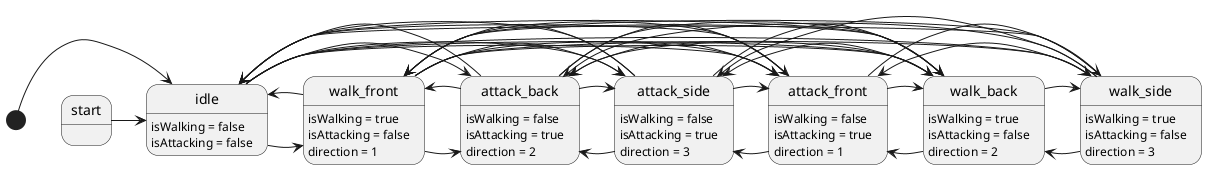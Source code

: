 @startuml
[*] -> idle
start -> idle
idle: isWalking = false
idle: isAttacking = false
idle -> walk_front
idle -> walk_side
idle -> walk_back
idle -> attack_front
idle -> attack_side
idle -> attack_back

walk_front: isWalking = true
walk_front: isAttacking = false
walk_front: direction = 1
walk_front -> idle
walk_front -> walk_side
walk_front -> walk_back
walk_front -> attack_front
walk_front -> attack_side
walk_front -> attack_back

walk_side: isWalking = true
walk_side: isAttacking = false
walk_side: direction = 3
walk_side -> idle
walk_side -> walk_front
walk_side -> walk_back
walk_side -> attack_front
walk_side -> attack_side
walk_side -> attack_back

walk_back: isWalking = true
walk_back: isAttacking = false
walk_back: direction = 2
walk_back -> idle
walk_back -> walk_front
walk_back -> walk_side
walk_back -> attack_front
walk_back -> attack_side
walk_back -> attack_back

attack_front: isWalking = false
attack_front: isAttacking = true
attack_front: direction = 1
attack_front -> idle
attack_front -> walk_side
attack_front -> walk_back
attack_front -> walk_front
attack_front -> attack_side
attack_front -> attack_back

attack_side: isWalking = false
attack_side: isAttacking = true
attack_side: direction = 3
attack_side -> idle
attack_side -> walk_back
attack_side -> walk_front
attack_side -> attack_front
attack_side -> attack_back

attack_back: isWalking = false
attack_back: isAttacking = true
attack_back: direction = 2
attack_back -> idle
attack_back -> walk_back
attack_back -> walk_front
attack_back -> attack_front
attack_back -> attack_side

@enduml